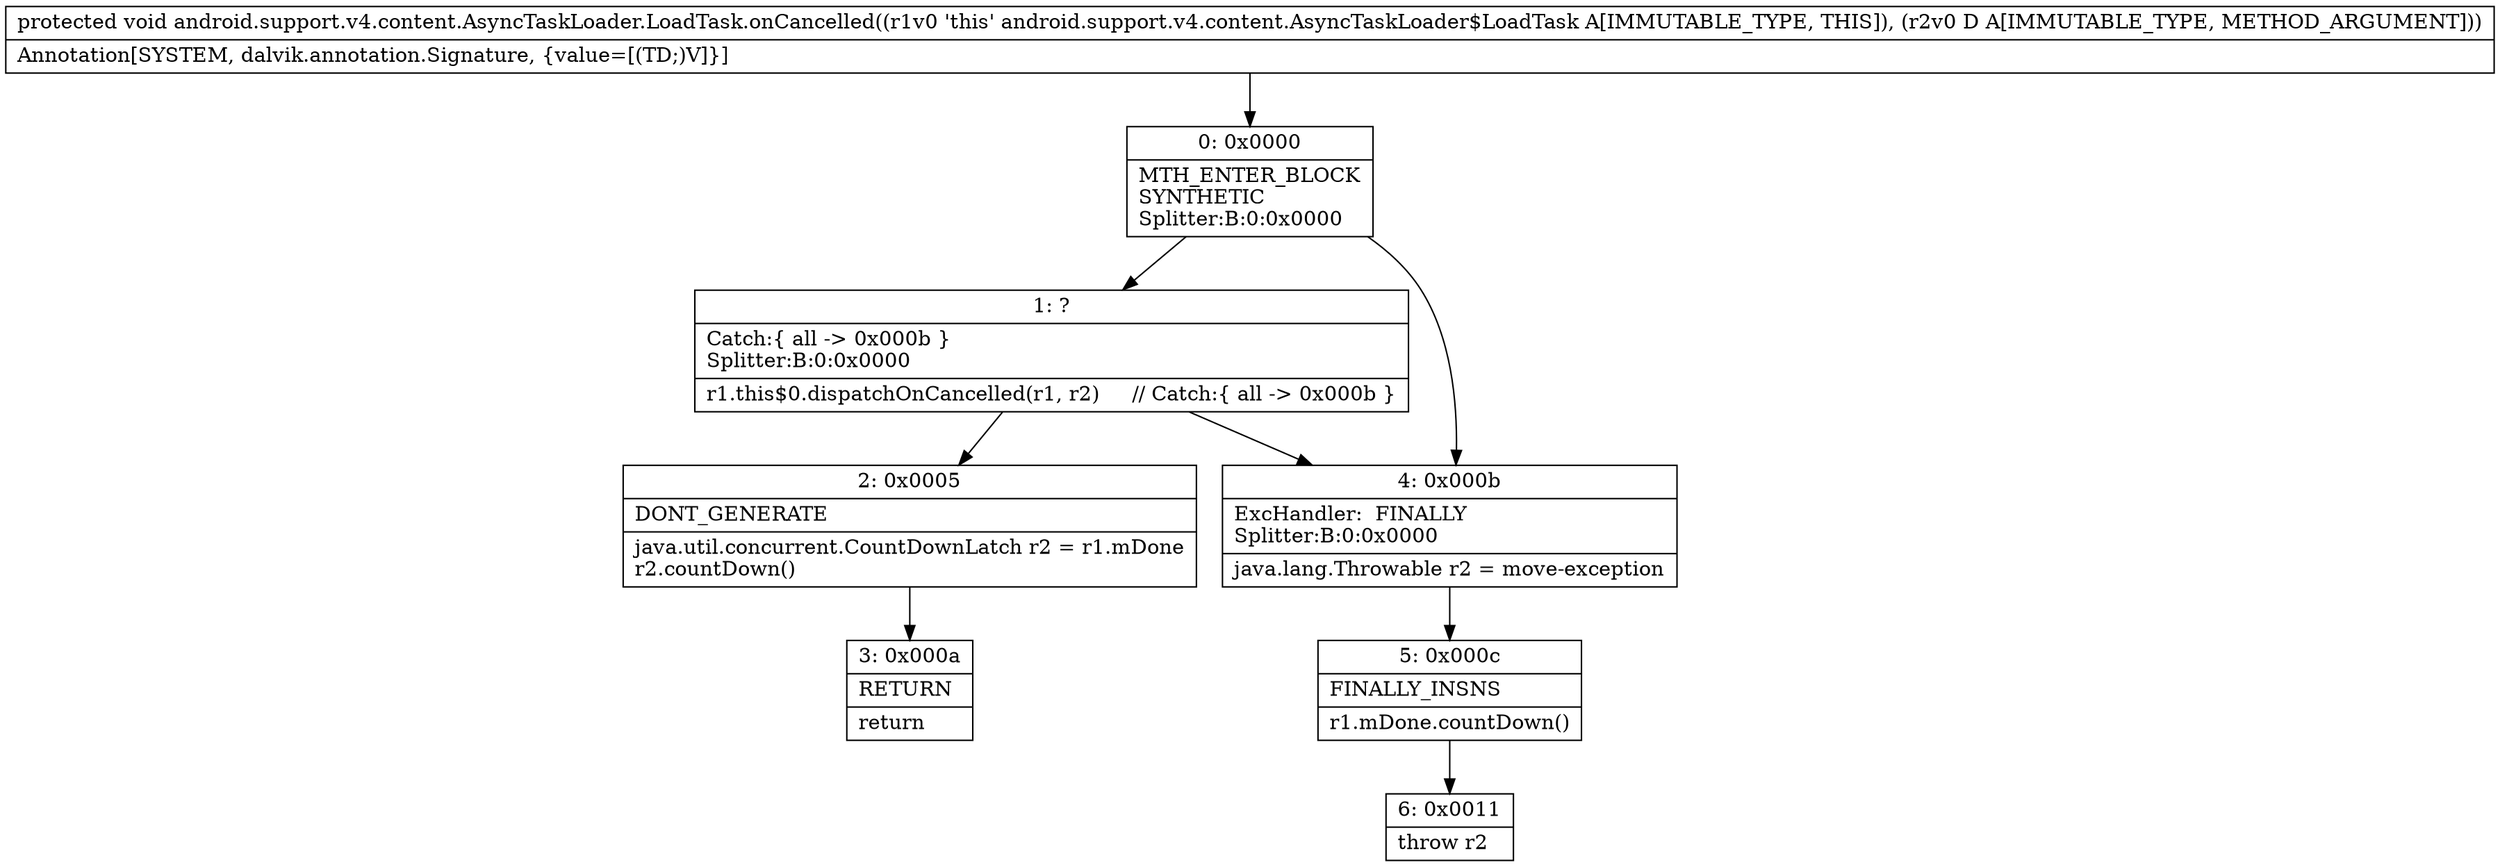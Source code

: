 digraph "CFG forandroid.support.v4.content.AsyncTaskLoader.LoadTask.onCancelled(Ljava\/lang\/Object;)V" {
Node_0 [shape=record,label="{0\:\ 0x0000|MTH_ENTER_BLOCK\lSYNTHETIC\lSplitter:B:0:0x0000\l}"];
Node_1 [shape=record,label="{1\:\ ?|Catch:\{ all \-\> 0x000b \}\lSplitter:B:0:0x0000\l|r1.this$0.dispatchOnCancelled(r1, r2)     \/\/ Catch:\{ all \-\> 0x000b \}\l}"];
Node_2 [shape=record,label="{2\:\ 0x0005|DONT_GENERATE\l|java.util.concurrent.CountDownLatch r2 = r1.mDone\lr2.countDown()\l}"];
Node_3 [shape=record,label="{3\:\ 0x000a|RETURN\l|return\l}"];
Node_4 [shape=record,label="{4\:\ 0x000b|ExcHandler:  FINALLY\lSplitter:B:0:0x0000\l|java.lang.Throwable r2 = move\-exception\l}"];
Node_5 [shape=record,label="{5\:\ 0x000c|FINALLY_INSNS\l|r1.mDone.countDown()\l}"];
Node_6 [shape=record,label="{6\:\ 0x0011|throw r2\l}"];
MethodNode[shape=record,label="{protected void android.support.v4.content.AsyncTaskLoader.LoadTask.onCancelled((r1v0 'this' android.support.v4.content.AsyncTaskLoader$LoadTask A[IMMUTABLE_TYPE, THIS]), (r2v0 D A[IMMUTABLE_TYPE, METHOD_ARGUMENT]))  | Annotation[SYSTEM, dalvik.annotation.Signature, \{value=[(TD;)V]\}]\l}"];
MethodNode -> Node_0;
Node_0 -> Node_1;
Node_0 -> Node_4;
Node_1 -> Node_2;
Node_1 -> Node_4;
Node_2 -> Node_3;
Node_4 -> Node_5;
Node_5 -> Node_6;
}

